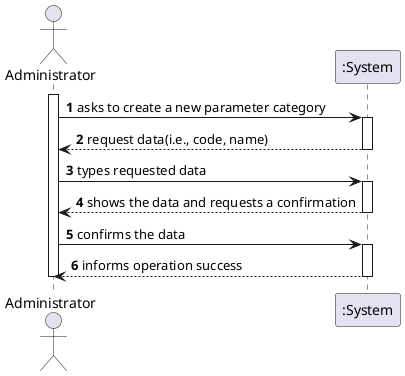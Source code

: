 @startuml
autonumber
actor "Administrator" as Adm

activate Adm
Adm-> ":System" : asks to create a new parameter category
activate ":System"
":System" --> Adm : request data(i.e., code, name)
deactivate ":System"

Adm-> ":System" : types requested data
activate ":System"
":System" --> Adm : shows the data and requests a confirmation
deactivate ":System"

Adm-> ":System" : confirms the data
activate ":System"
":System" --> Adm : informs operation success
deactivate ":System"

deactivate Adm

@enduml